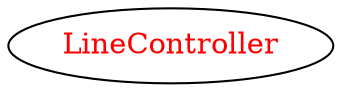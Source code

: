 digraph dependencyGraph {
 concentrate=true;
 ranksep="2.0";
 rankdir="LR"; 
 splines="ortho";
"LineController" [fontcolor="red"];
}